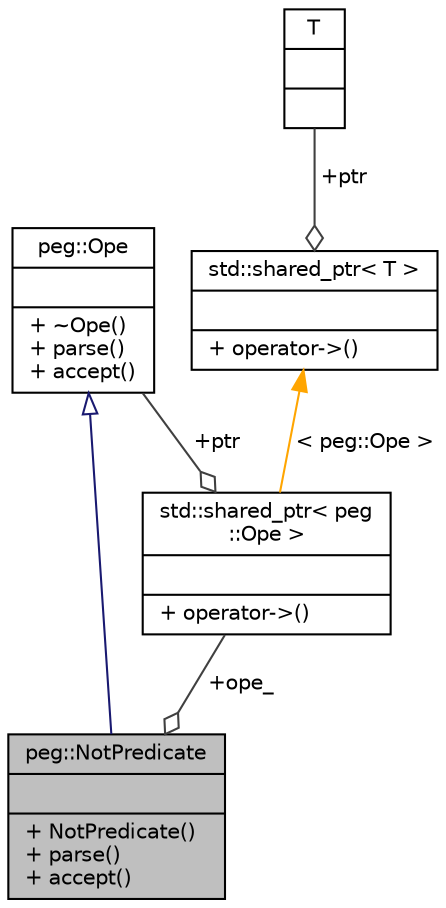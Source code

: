 digraph "peg::NotPredicate"
{
 // LATEX_PDF_SIZE
  edge [fontname="Helvetica",fontsize="10",labelfontname="Helvetica",labelfontsize="10"];
  node [fontname="Helvetica",fontsize="10",shape=record];
  Node1 [label="{peg::NotPredicate\n||+ NotPredicate()\l+ parse()\l+ accept()\l}",height=0.2,width=0.4,color="black", fillcolor="grey75", style="filled", fontcolor="black",tooltip=" "];
  Node2 -> Node1 [dir="back",color="midnightblue",fontsize="10",style="solid",arrowtail="onormal"];
  Node2 [label="{peg::Ope\n||+ ~Ope()\l+ parse()\l+ accept()\l}",height=0.2,width=0.4,color="black", fillcolor="white", style="filled",URL="$classpeg_1_1Ope.html",tooltip=" "];
  Node3 -> Node1 [color="grey25",fontsize="10",style="solid",label=" +ope_" ,arrowhead="odiamond"];
  Node3 [label="{std::shared_ptr\< peg\l::Ope \>\n||+ operator-\>()\l}",height=0.2,width=0.4,color="black", fillcolor="white", style="filled",tooltip=" "];
  Node2 -> Node3 [color="grey25",fontsize="10",style="solid",label=" +ptr" ,arrowhead="odiamond"];
  Node4 -> Node3 [dir="back",color="orange",fontsize="10",style="solid",label=" \< peg::Ope \>" ];
  Node4 [label="{std::shared_ptr\< T \>\n||+ operator-\>()\l}",height=0.2,width=0.4,color="black", fillcolor="white", style="filled",tooltip=" "];
  Node5 -> Node4 [color="grey25",fontsize="10",style="solid",label=" +ptr" ,arrowhead="odiamond"];
  Node5 [label="{T\n||}",height=0.2,width=0.4,color="black", fillcolor="white", style="filled",tooltip=" "];
}
